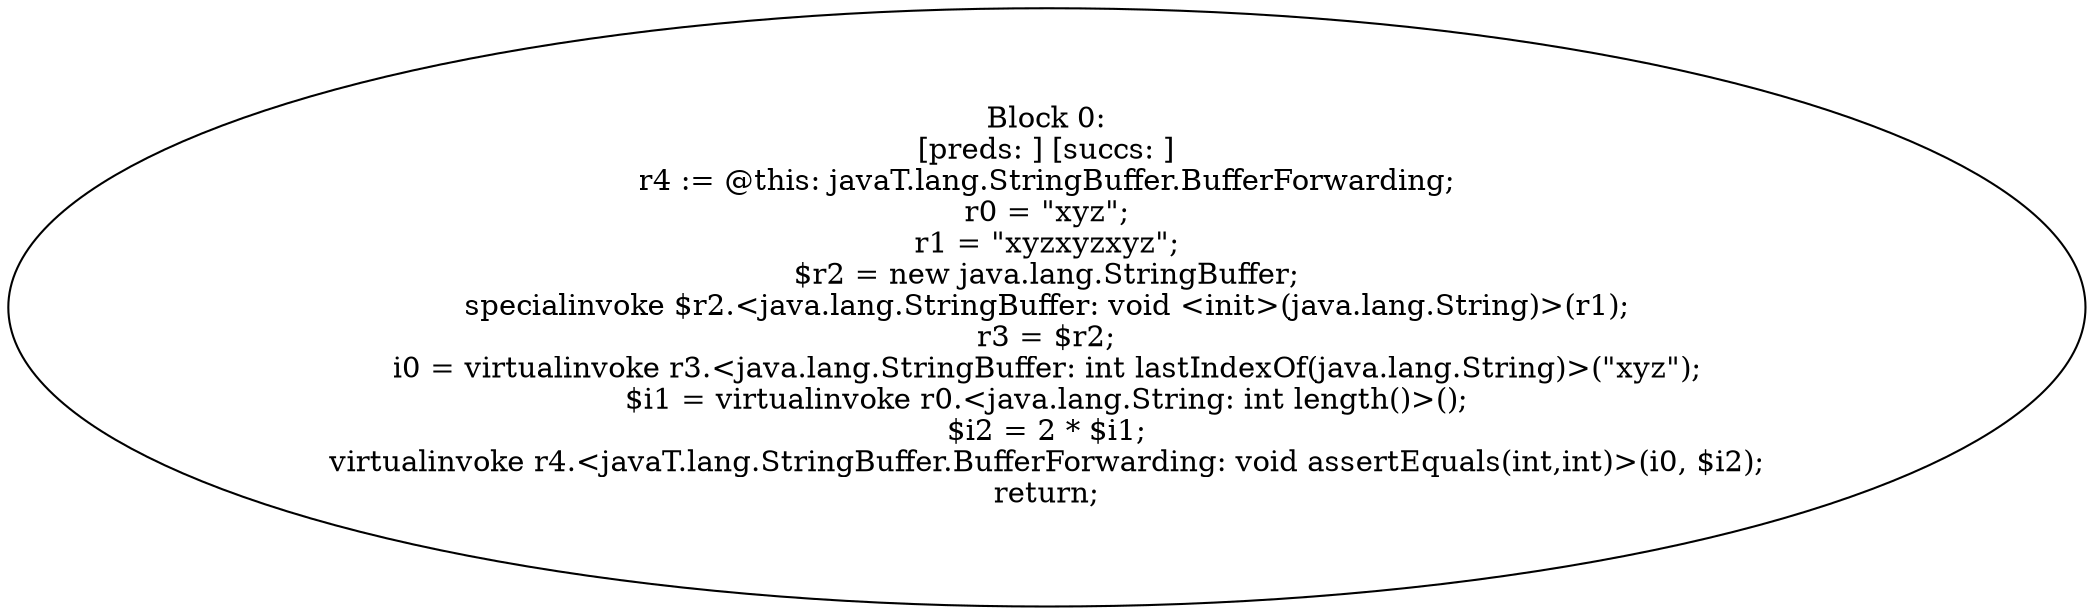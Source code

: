 digraph "unitGraph" {
    "Block 0:
[preds: ] [succs: ]
r4 := @this: javaT.lang.StringBuffer.BufferForwarding;
r0 = \"xyz\";
r1 = \"xyzxyzxyz\";
$r2 = new java.lang.StringBuffer;
specialinvoke $r2.<java.lang.StringBuffer: void <init>(java.lang.String)>(r1);
r3 = $r2;
i0 = virtualinvoke r3.<java.lang.StringBuffer: int lastIndexOf(java.lang.String)>(\"xyz\");
$i1 = virtualinvoke r0.<java.lang.String: int length()>();
$i2 = 2 * $i1;
virtualinvoke r4.<javaT.lang.StringBuffer.BufferForwarding: void assertEquals(int,int)>(i0, $i2);
return;
"
}
